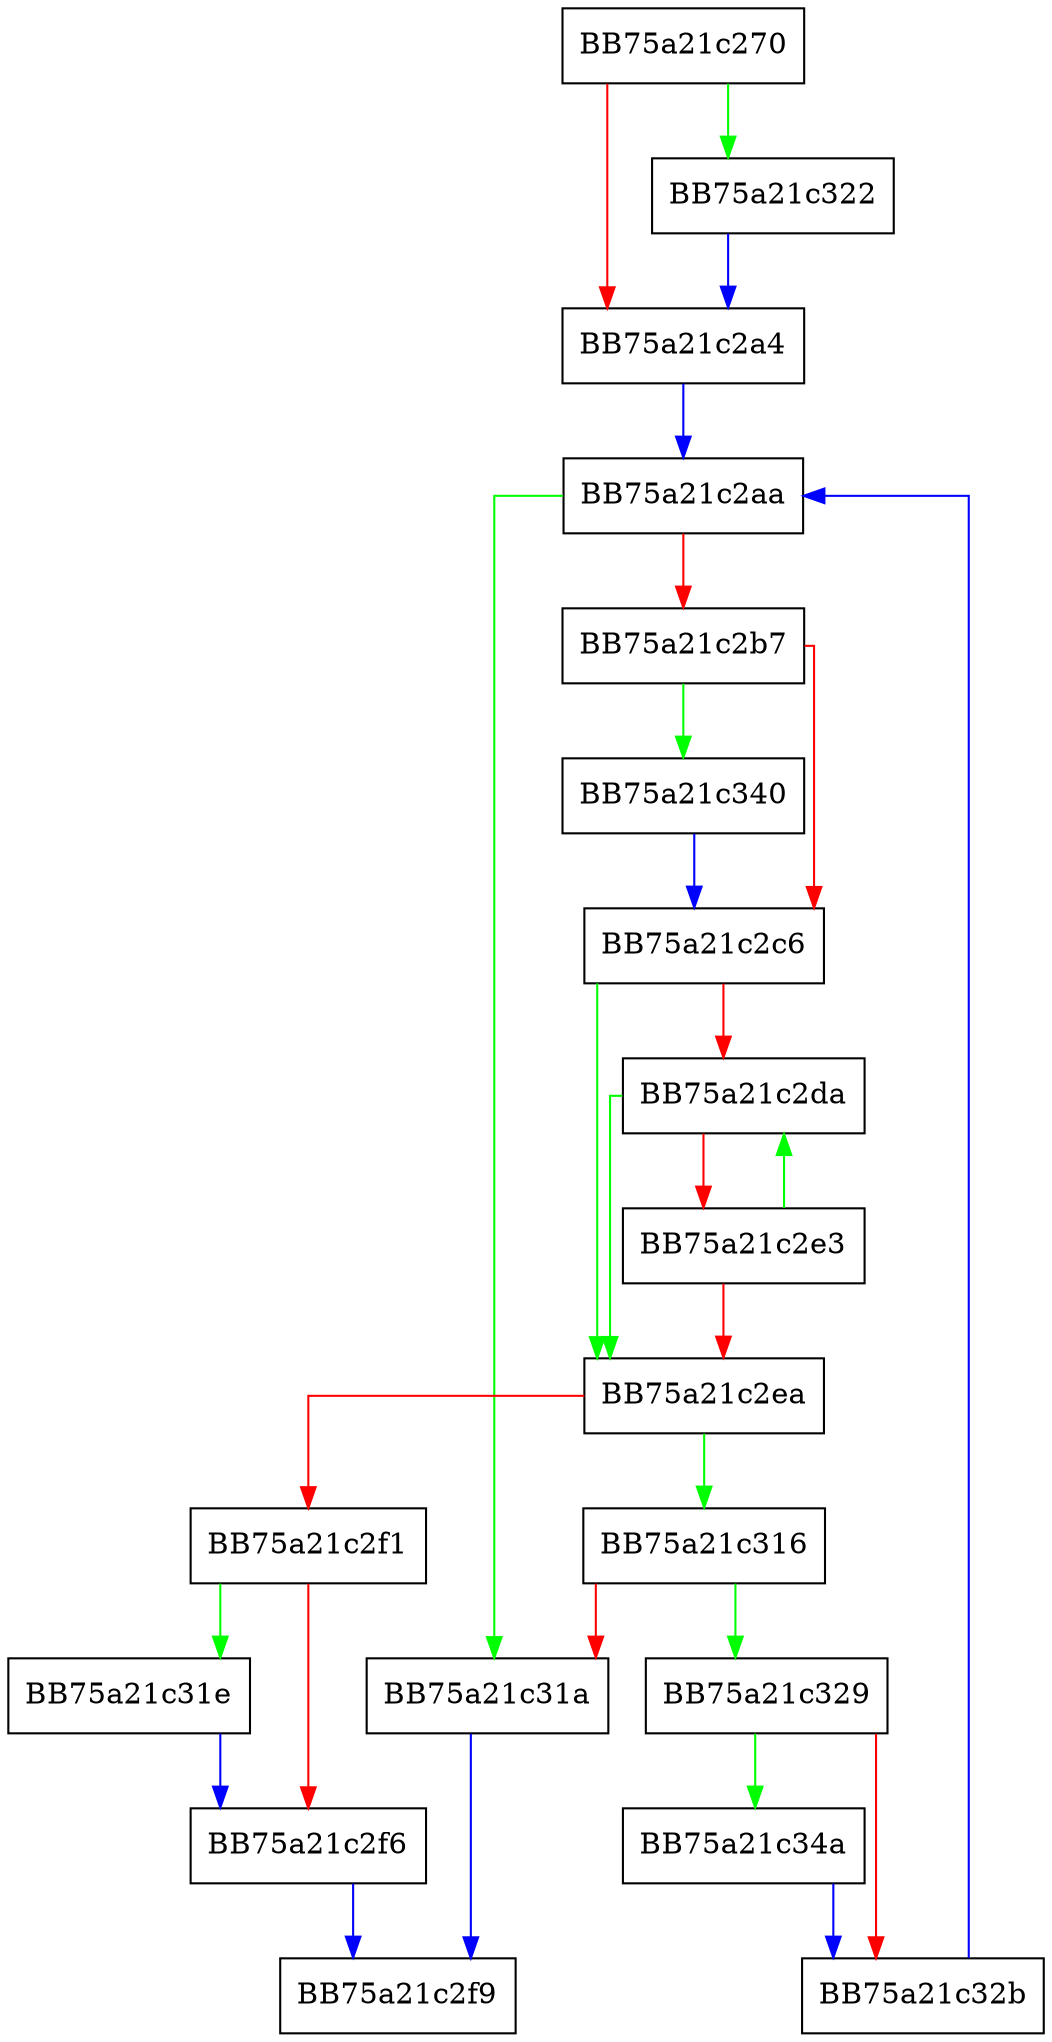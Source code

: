 digraph mmap_string_ex {
  node [shape="box"];
  graph [splines=ortho];
  BB75a21c270 -> BB75a21c322 [color="green"];
  BB75a21c270 -> BB75a21c2a4 [color="red"];
  BB75a21c2a4 -> BB75a21c2aa [color="blue"];
  BB75a21c2aa -> BB75a21c31a [color="green"];
  BB75a21c2aa -> BB75a21c2b7 [color="red"];
  BB75a21c2b7 -> BB75a21c340 [color="green"];
  BB75a21c2b7 -> BB75a21c2c6 [color="red"];
  BB75a21c2c6 -> BB75a21c2ea [color="green"];
  BB75a21c2c6 -> BB75a21c2da [color="red"];
  BB75a21c2da -> BB75a21c2ea [color="green"];
  BB75a21c2da -> BB75a21c2e3 [color="red"];
  BB75a21c2e3 -> BB75a21c2da [color="green"];
  BB75a21c2e3 -> BB75a21c2ea [color="red"];
  BB75a21c2ea -> BB75a21c316 [color="green"];
  BB75a21c2ea -> BB75a21c2f1 [color="red"];
  BB75a21c2f1 -> BB75a21c31e [color="green"];
  BB75a21c2f1 -> BB75a21c2f6 [color="red"];
  BB75a21c2f6 -> BB75a21c2f9 [color="blue"];
  BB75a21c316 -> BB75a21c329 [color="green"];
  BB75a21c316 -> BB75a21c31a [color="red"];
  BB75a21c31a -> BB75a21c2f9 [color="blue"];
  BB75a21c31e -> BB75a21c2f6 [color="blue"];
  BB75a21c322 -> BB75a21c2a4 [color="blue"];
  BB75a21c329 -> BB75a21c34a [color="green"];
  BB75a21c329 -> BB75a21c32b [color="red"];
  BB75a21c32b -> BB75a21c2aa [color="blue"];
  BB75a21c340 -> BB75a21c2c6 [color="blue"];
  BB75a21c34a -> BB75a21c32b [color="blue"];
}